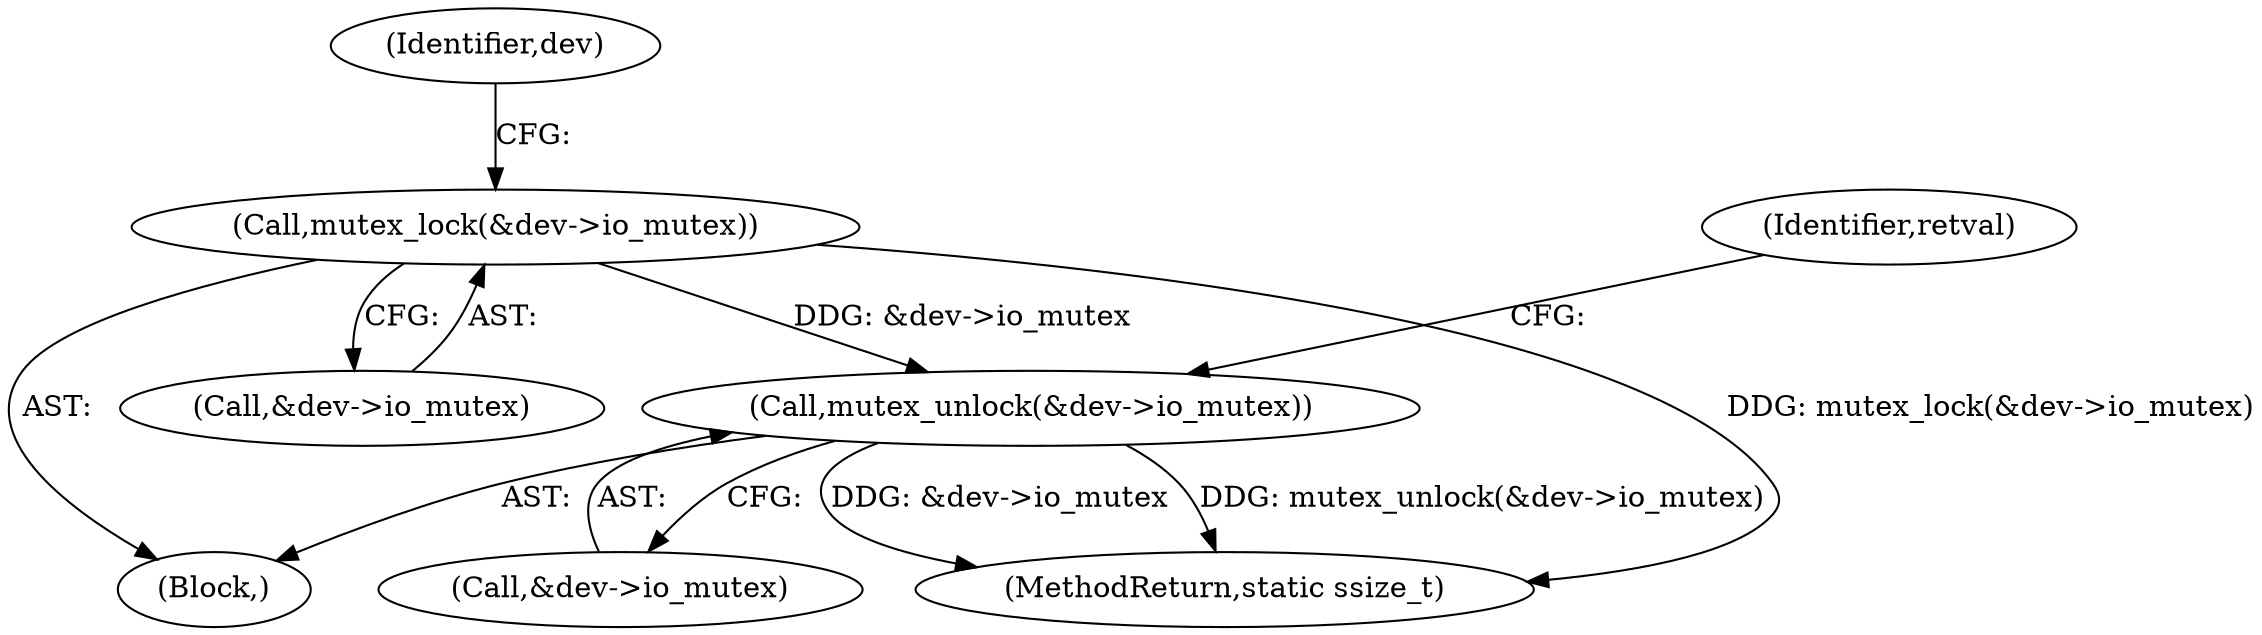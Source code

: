 digraph "0_linux_f1e255d60ae66a9f672ff9a207ee6cd8e33d2679@API" {
"1000123" [label="(Call,mutex_lock(&dev->io_mutex))"];
"1000194" [label="(Call,mutex_unlock(&dev->io_mutex))"];
"1000124" [label="(Call,&dev->io_mutex)"];
"1000131" [label="(Identifier,dev)"];
"1000200" [label="(Identifier,retval)"];
"1000201" [label="(MethodReturn,static ssize_t)"];
"1000106" [label="(Block,)"];
"1000195" [label="(Call,&dev->io_mutex)"];
"1000123" [label="(Call,mutex_lock(&dev->io_mutex))"];
"1000194" [label="(Call,mutex_unlock(&dev->io_mutex))"];
"1000123" -> "1000106"  [label="AST: "];
"1000123" -> "1000124"  [label="CFG: "];
"1000124" -> "1000123"  [label="AST: "];
"1000131" -> "1000123"  [label="CFG: "];
"1000123" -> "1000201"  [label="DDG: mutex_lock(&dev->io_mutex)"];
"1000123" -> "1000194"  [label="DDG: &dev->io_mutex"];
"1000194" -> "1000106"  [label="AST: "];
"1000194" -> "1000195"  [label="CFG: "];
"1000195" -> "1000194"  [label="AST: "];
"1000200" -> "1000194"  [label="CFG: "];
"1000194" -> "1000201"  [label="DDG: mutex_unlock(&dev->io_mutex)"];
"1000194" -> "1000201"  [label="DDG: &dev->io_mutex"];
}
